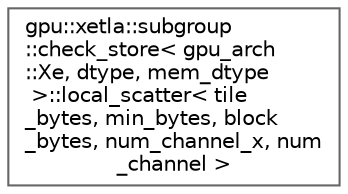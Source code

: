 digraph "Graphical Class Hierarchy"
{
 // LATEX_PDF_SIZE
  bgcolor="transparent";
  edge [fontname=Helvetica,fontsize=10,labelfontname=Helvetica,labelfontsize=10];
  node [fontname=Helvetica,fontsize=10,shape=box,height=0.2,width=0.4];
  rankdir="LR";
  Node0 [id="Node000000",label="gpu::xetla::subgroup\l::check_store\< gpu_arch\l::Xe, dtype, mem_dtype\l \>::local_scatter\< tile\l_bytes, min_bytes, block\l_bytes, num_channel_x, num\l_channel \>",height=0.2,width=0.4,color="grey40", fillcolor="white", style="filled",URL="$structgpu_1_1xetla_1_1subgroup_1_1check__store_3_01gpu__arch_1_1Xe_00_01dtype_00_01mem__dtype_01_4_1_1local__scatter.html",tooltip=" "];
}
